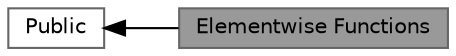 digraph "Elementwise Functions"
{
 // LATEX_PDF_SIZE
  bgcolor="transparent";
  edge [fontname=Helvetica,fontsize=10,labelfontname=Helvetica,labelfontsize=10];
  node [fontname=Helvetica,fontsize=10,shape=box,height=0.2,width=0.4];
  rankdir=LR;
  Node2 [id="Node000002",label="Public",height=0.2,width=0.4,color="grey40", fillcolor="white", style="filled",URL="$group___public.html",tooltip=" "];
  Node1 [id="Node000001",label="Elementwise Functions",height=0.2,width=0.4,color="gray40", fillcolor="grey60", style="filled", fontcolor="black",tooltip="Q7 opt fully-connected layer function."];
  Node2->Node1 [shape=plaintext, dir="back", style="solid"];
}
